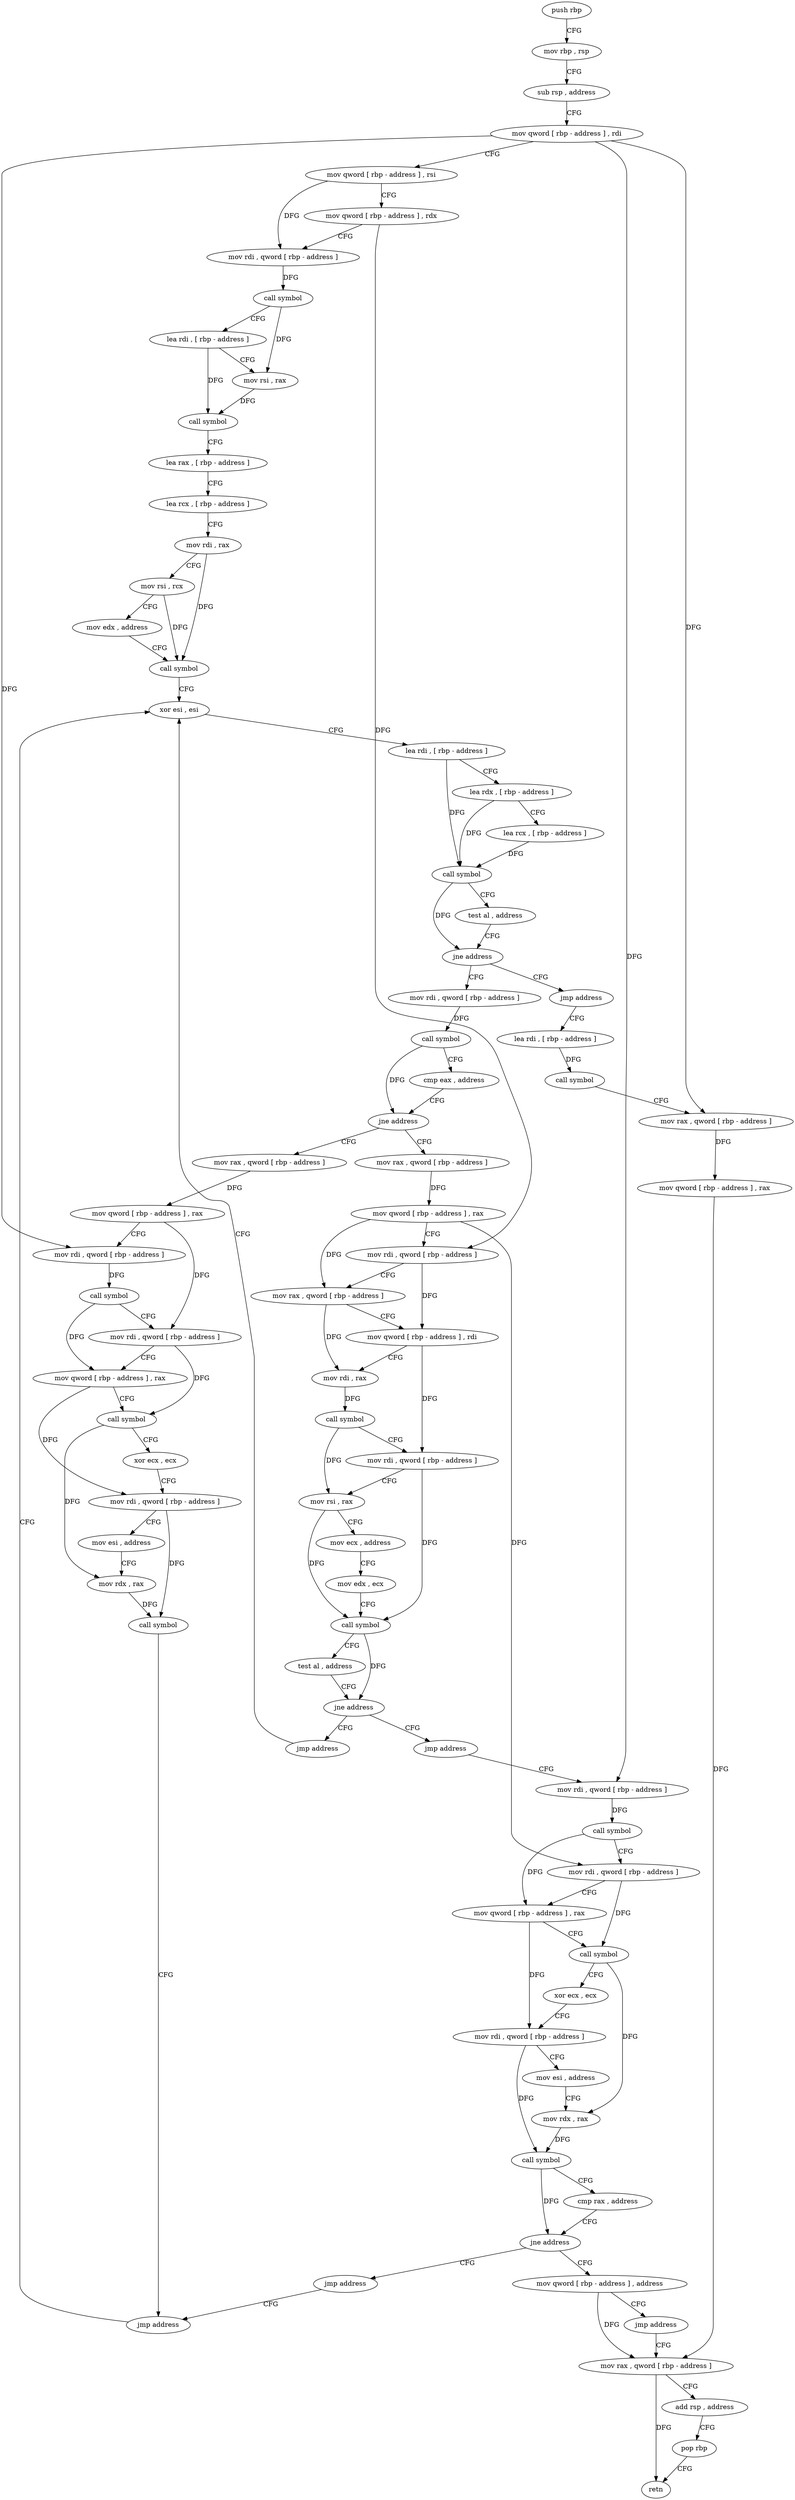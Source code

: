 digraph "func" {
"99504" [label = "push rbp" ]
"99505" [label = "mov rbp , rsp" ]
"99508" [label = "sub rsp , address" ]
"99515" [label = "mov qword [ rbp - address ] , rdi" ]
"99519" [label = "mov qword [ rbp - address ] , rsi" ]
"99523" [label = "mov qword [ rbp - address ] , rdx" ]
"99527" [label = "mov rdi , qword [ rbp - address ]" ]
"99531" [label = "call symbol" ]
"99536" [label = "lea rdi , [ rbp - address ]" ]
"99543" [label = "mov rsi , rax" ]
"99546" [label = "call symbol" ]
"99551" [label = "lea rax , [ rbp - address ]" ]
"99555" [label = "lea rcx , [ rbp - address ]" ]
"99562" [label = "mov rdi , rax" ]
"99565" [label = "mov rsi , rcx" ]
"99568" [label = "mov edx , address" ]
"99573" [label = "call symbol" ]
"99578" [label = "xor esi , esi" ]
"99610" [label = "mov rdi , qword [ rbp - address ]" ]
"99614" [label = "call symbol" ]
"99619" [label = "cmp eax , address" ]
"99622" [label = "jne address" ]
"99783" [label = "mov rax , qword [ rbp - address ]" ]
"99628" [label = "mov rax , qword [ rbp - address ]" ]
"99605" [label = "jmp address" ]
"99849" [label = "lea rdi , [ rbp - address ]" ]
"99787" [label = "mov qword [ rbp - address ] , rax" ]
"99794" [label = "mov rdi , qword [ rbp - address ]" ]
"99798" [label = "call symbol" ]
"99803" [label = "mov rdi , qword [ rbp - address ]" ]
"99810" [label = "mov qword [ rbp - address ] , rax" ]
"99817" [label = "call symbol" ]
"99822" [label = "xor ecx , ecx" ]
"99824" [label = "mov rdi , qword [ rbp - address ]" ]
"99831" [label = "mov esi , address" ]
"99836" [label = "mov rdx , rax" ]
"99839" [label = "call symbol" ]
"99844" [label = "jmp address" ]
"99632" [label = "mov qword [ rbp - address ] , rax" ]
"99639" [label = "mov rdi , qword [ rbp - address ]" ]
"99643" [label = "mov rax , qword [ rbp - address ]" ]
"99650" [label = "mov qword [ rbp - address ] , rdi" ]
"99657" [label = "mov rdi , rax" ]
"99660" [label = "call symbol" ]
"99665" [label = "mov rdi , qword [ rbp - address ]" ]
"99672" [label = "mov rsi , rax" ]
"99675" [label = "mov ecx , address" ]
"99680" [label = "mov edx , ecx" ]
"99682" [label = "call symbol" ]
"99687" [label = "test al , address" ]
"99689" [label = "jne address" ]
"99700" [label = "jmp address" ]
"99695" [label = "jmp address" ]
"99853" [label = "call symbol" ]
"99858" [label = "mov rax , qword [ rbp - address ]" ]
"99862" [label = "mov qword [ rbp - address ] , rax" ]
"99866" [label = "mov rax , qword [ rbp - address ]" ]
"99580" [label = "lea rdi , [ rbp - address ]" ]
"99584" [label = "lea rdx , [ rbp - address ]" ]
"99588" [label = "lea rcx , [ rbp - address ]" ]
"99592" [label = "call symbol" ]
"99597" [label = "test al , address" ]
"99599" [label = "jne address" ]
"99705" [label = "mov rdi , qword [ rbp - address ]" ]
"99709" [label = "call symbol" ]
"99714" [label = "mov rdi , qword [ rbp - address ]" ]
"99721" [label = "mov qword [ rbp - address ] , rax" ]
"99728" [label = "call symbol" ]
"99733" [label = "xor ecx , ecx" ]
"99735" [label = "mov rdi , qword [ rbp - address ]" ]
"99742" [label = "mov esi , address" ]
"99747" [label = "mov rdx , rax" ]
"99750" [label = "call symbol" ]
"99755" [label = "cmp rax , address" ]
"99759" [label = "jne address" ]
"99778" [label = "jmp address" ]
"99765" [label = "mov qword [ rbp - address ] , address" ]
"99773" [label = "jmp address" ]
"99870" [label = "add rsp , address" ]
"99877" [label = "pop rbp" ]
"99878" [label = "retn" ]
"99504" -> "99505" [ label = "CFG" ]
"99505" -> "99508" [ label = "CFG" ]
"99508" -> "99515" [ label = "CFG" ]
"99515" -> "99519" [ label = "CFG" ]
"99515" -> "99794" [ label = "DFG" ]
"99515" -> "99858" [ label = "DFG" ]
"99515" -> "99705" [ label = "DFG" ]
"99519" -> "99523" [ label = "CFG" ]
"99519" -> "99527" [ label = "DFG" ]
"99523" -> "99527" [ label = "CFG" ]
"99523" -> "99639" [ label = "DFG" ]
"99527" -> "99531" [ label = "DFG" ]
"99531" -> "99536" [ label = "CFG" ]
"99531" -> "99543" [ label = "DFG" ]
"99536" -> "99543" [ label = "CFG" ]
"99536" -> "99546" [ label = "DFG" ]
"99543" -> "99546" [ label = "DFG" ]
"99546" -> "99551" [ label = "CFG" ]
"99551" -> "99555" [ label = "CFG" ]
"99555" -> "99562" [ label = "CFG" ]
"99562" -> "99565" [ label = "CFG" ]
"99562" -> "99573" [ label = "DFG" ]
"99565" -> "99568" [ label = "CFG" ]
"99565" -> "99573" [ label = "DFG" ]
"99568" -> "99573" [ label = "CFG" ]
"99573" -> "99578" [ label = "CFG" ]
"99578" -> "99580" [ label = "CFG" ]
"99610" -> "99614" [ label = "DFG" ]
"99614" -> "99619" [ label = "CFG" ]
"99614" -> "99622" [ label = "DFG" ]
"99619" -> "99622" [ label = "CFG" ]
"99622" -> "99783" [ label = "CFG" ]
"99622" -> "99628" [ label = "CFG" ]
"99783" -> "99787" [ label = "DFG" ]
"99628" -> "99632" [ label = "DFG" ]
"99605" -> "99849" [ label = "CFG" ]
"99849" -> "99853" [ label = "DFG" ]
"99787" -> "99794" [ label = "CFG" ]
"99787" -> "99803" [ label = "DFG" ]
"99794" -> "99798" [ label = "DFG" ]
"99798" -> "99803" [ label = "CFG" ]
"99798" -> "99810" [ label = "DFG" ]
"99803" -> "99810" [ label = "CFG" ]
"99803" -> "99817" [ label = "DFG" ]
"99810" -> "99817" [ label = "CFG" ]
"99810" -> "99824" [ label = "DFG" ]
"99817" -> "99822" [ label = "CFG" ]
"99817" -> "99836" [ label = "DFG" ]
"99822" -> "99824" [ label = "CFG" ]
"99824" -> "99831" [ label = "CFG" ]
"99824" -> "99839" [ label = "DFG" ]
"99831" -> "99836" [ label = "CFG" ]
"99836" -> "99839" [ label = "DFG" ]
"99839" -> "99844" [ label = "CFG" ]
"99844" -> "99578" [ label = "CFG" ]
"99632" -> "99639" [ label = "CFG" ]
"99632" -> "99643" [ label = "DFG" ]
"99632" -> "99714" [ label = "DFG" ]
"99639" -> "99643" [ label = "CFG" ]
"99639" -> "99650" [ label = "DFG" ]
"99643" -> "99650" [ label = "CFG" ]
"99643" -> "99657" [ label = "DFG" ]
"99650" -> "99657" [ label = "CFG" ]
"99650" -> "99665" [ label = "DFG" ]
"99657" -> "99660" [ label = "DFG" ]
"99660" -> "99665" [ label = "CFG" ]
"99660" -> "99672" [ label = "DFG" ]
"99665" -> "99672" [ label = "CFG" ]
"99665" -> "99682" [ label = "DFG" ]
"99672" -> "99675" [ label = "CFG" ]
"99672" -> "99682" [ label = "DFG" ]
"99675" -> "99680" [ label = "CFG" ]
"99680" -> "99682" [ label = "CFG" ]
"99682" -> "99687" [ label = "CFG" ]
"99682" -> "99689" [ label = "DFG" ]
"99687" -> "99689" [ label = "CFG" ]
"99689" -> "99700" [ label = "CFG" ]
"99689" -> "99695" [ label = "CFG" ]
"99700" -> "99578" [ label = "CFG" ]
"99695" -> "99705" [ label = "CFG" ]
"99853" -> "99858" [ label = "CFG" ]
"99858" -> "99862" [ label = "DFG" ]
"99862" -> "99866" [ label = "DFG" ]
"99866" -> "99870" [ label = "CFG" ]
"99866" -> "99878" [ label = "DFG" ]
"99580" -> "99584" [ label = "CFG" ]
"99580" -> "99592" [ label = "DFG" ]
"99584" -> "99588" [ label = "CFG" ]
"99584" -> "99592" [ label = "DFG" ]
"99588" -> "99592" [ label = "DFG" ]
"99592" -> "99597" [ label = "CFG" ]
"99592" -> "99599" [ label = "DFG" ]
"99597" -> "99599" [ label = "CFG" ]
"99599" -> "99610" [ label = "CFG" ]
"99599" -> "99605" [ label = "CFG" ]
"99705" -> "99709" [ label = "DFG" ]
"99709" -> "99714" [ label = "CFG" ]
"99709" -> "99721" [ label = "DFG" ]
"99714" -> "99721" [ label = "CFG" ]
"99714" -> "99728" [ label = "DFG" ]
"99721" -> "99728" [ label = "CFG" ]
"99721" -> "99735" [ label = "DFG" ]
"99728" -> "99733" [ label = "CFG" ]
"99728" -> "99747" [ label = "DFG" ]
"99733" -> "99735" [ label = "CFG" ]
"99735" -> "99742" [ label = "CFG" ]
"99735" -> "99750" [ label = "DFG" ]
"99742" -> "99747" [ label = "CFG" ]
"99747" -> "99750" [ label = "DFG" ]
"99750" -> "99755" [ label = "CFG" ]
"99750" -> "99759" [ label = "DFG" ]
"99755" -> "99759" [ label = "CFG" ]
"99759" -> "99778" [ label = "CFG" ]
"99759" -> "99765" [ label = "CFG" ]
"99778" -> "99844" [ label = "CFG" ]
"99765" -> "99773" [ label = "CFG" ]
"99765" -> "99866" [ label = "DFG" ]
"99773" -> "99866" [ label = "CFG" ]
"99870" -> "99877" [ label = "CFG" ]
"99877" -> "99878" [ label = "CFG" ]
}
